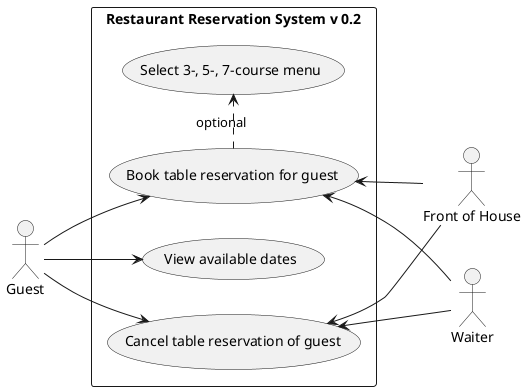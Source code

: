 @startuml

left to right direction

actor "Front of House" as FoH
actor Waiter
actor Guest

rectangle "Restaurant Reservation System v 0.2" {
    (View available dates) as (TableAll)
    (Book table reservation for guest) as (TableBook)
    (Select 3-, 5-, 7-course menu) as (TableCourse)
    (Cancel table reservation of guest) as (TableCancel)

    Guest --> (TableAll)
    Guest --> (TableBook)
'    Guest ..> (TableCourse) : optional
    (TableBook) .> (TableCourse) : optional
    Guest --> (TableCancel)

    (TableBook) <-- Waiter
    (TableCancel) <-- Waiter

    (TableBook) <-- FoH
    (TableCancel) <-- FoH

}

@enduml
